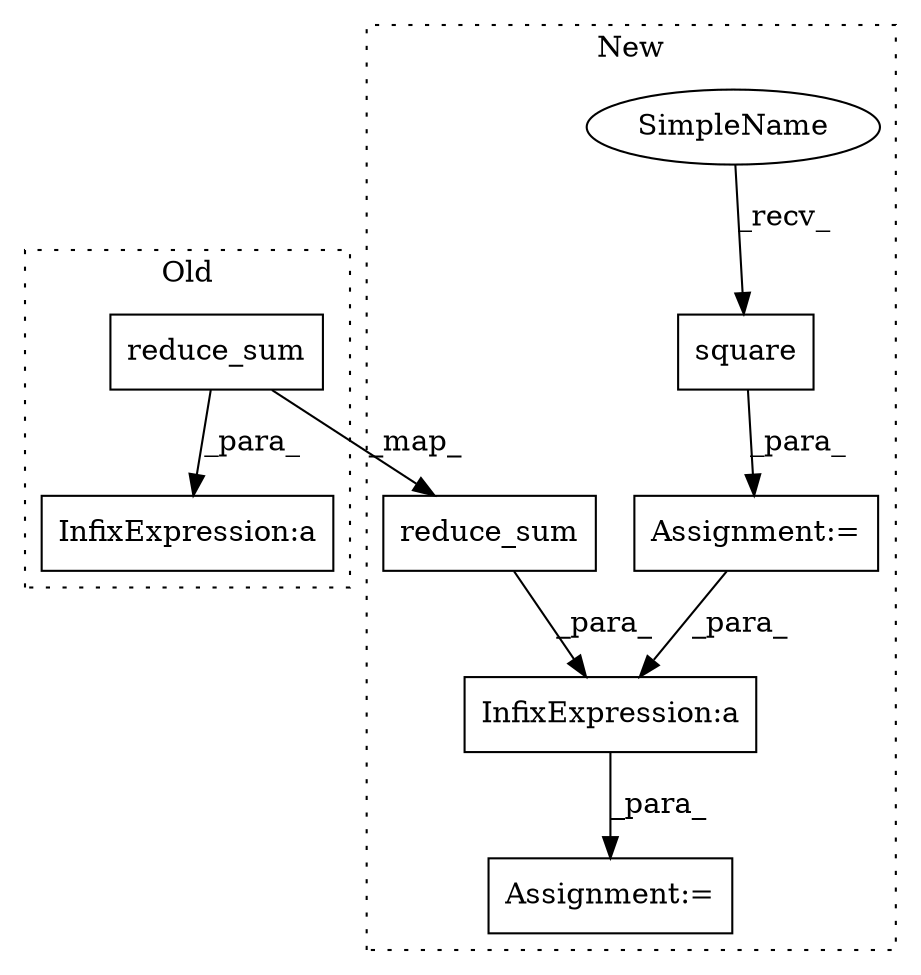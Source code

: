 digraph G {
subgraph cluster0 {
1 [label="reduce_sum" a="32" s="2457,2498" l="11,1" shape="box"];
4 [label="InfixExpression:a" a="27" s="2418" l="3" shape="box"];
label = "Old";
style="dotted";
}
subgraph cluster1 {
2 [label="reduce_sum" a="32" s="2827,2868" l="11,1" shape="box"];
3 [label="InfixExpression:a" a="27" s="3007" l="3" shape="box"];
5 [label="Assignment:=" a="7" s="2976" l="1" shape="box"];
6 [label="Assignment:=" a="7" s="2906" l="1" shape="box"];
7 [label="square" a="32" s="2940,2951" l="7,1" shape="box"];
8 [label="SimpleName" a="42" s="2929" l="10" shape="ellipse"];
label = "New";
style="dotted";
}
1 -> 2 [label="_map_"];
1 -> 4 [label="_para_"];
2 -> 3 [label="_para_"];
3 -> 5 [label="_para_"];
6 -> 3 [label="_para_"];
7 -> 6 [label="_para_"];
8 -> 7 [label="_recv_"];
}